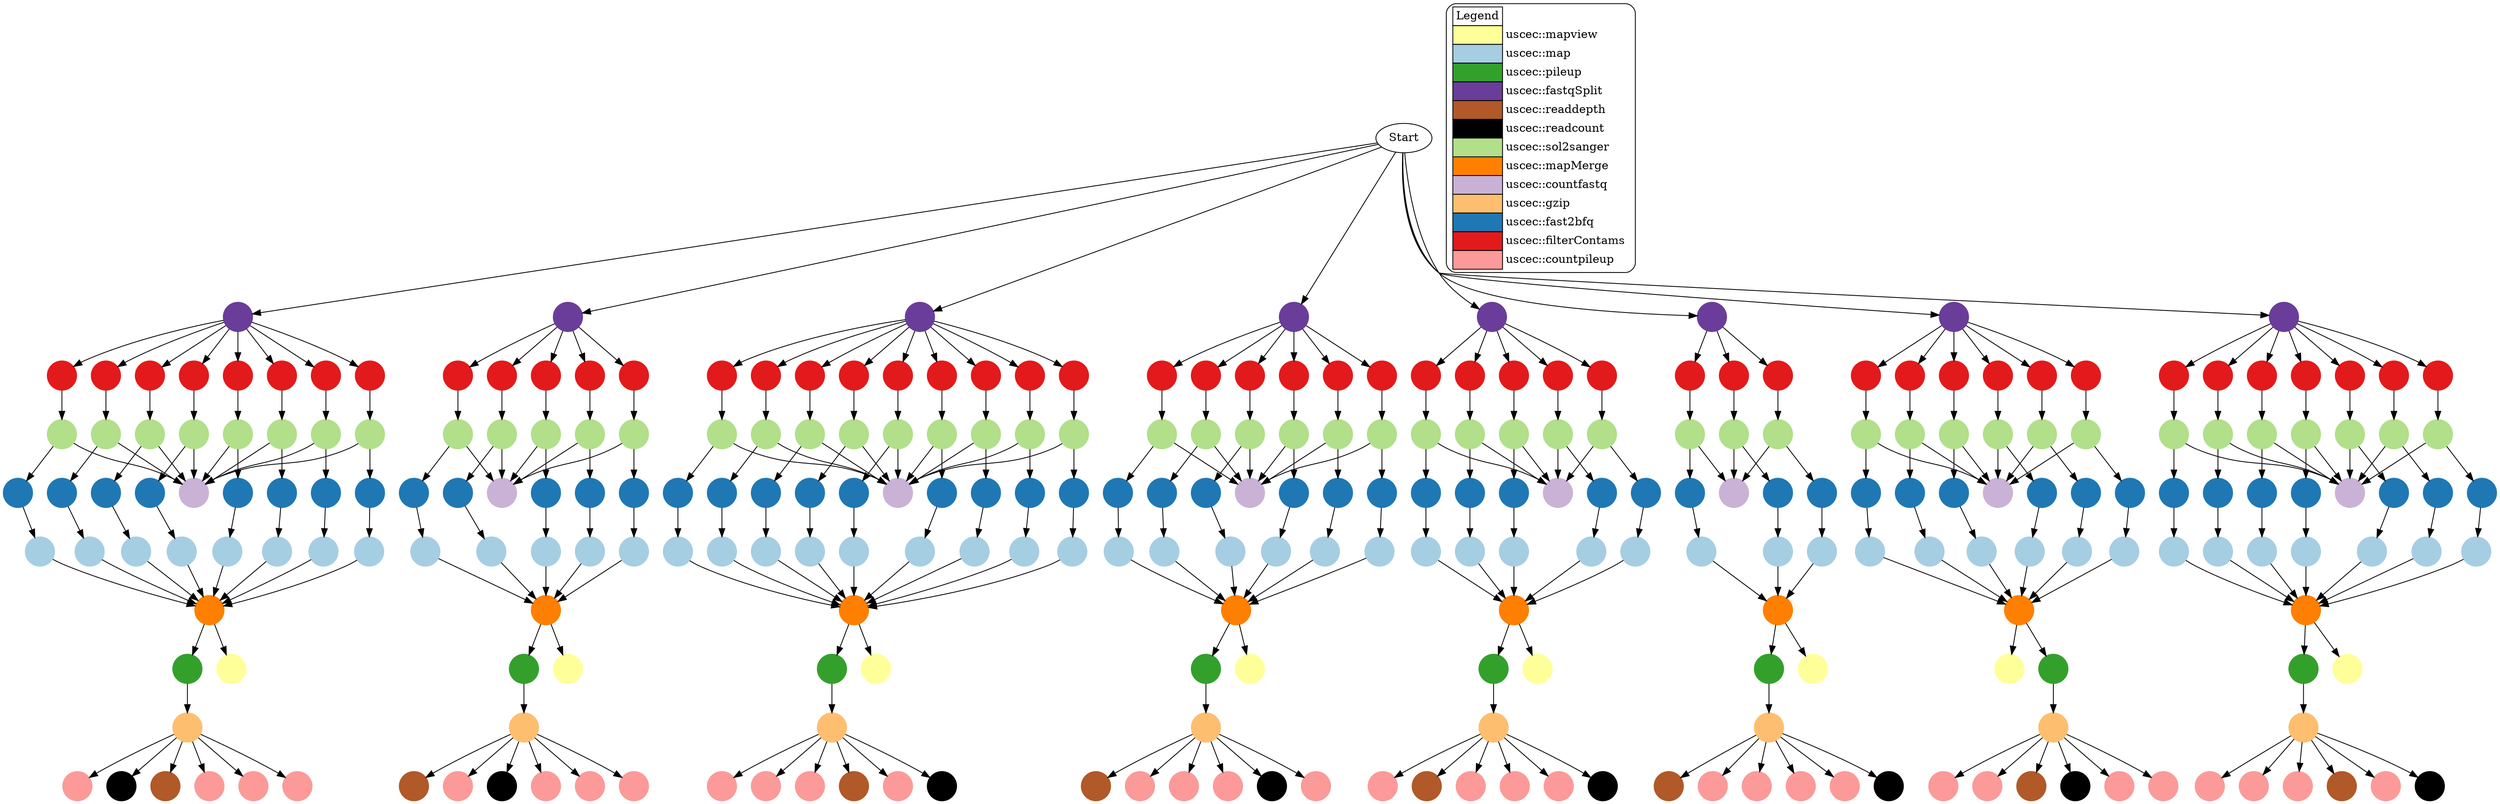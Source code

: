 digraph g {
"map_s_2_sequence.2.nocontam.bfq" [shape = "circle" style="filled" colorscheme="paired12" color=1 label = ""];
"fast2bfq_s_8_sequence.1.nocontam.fastq" [shape = "circle" style="filled" colorscheme="paired12" color=2 label = ""];
"sol2sanger_s_5_sequence.4.nocontam.txt" [shape = "circle" style="filled" colorscheme="paired12" color=3 label = ""];
"pileup_ResultCount_300ABCAAXX_s_5.map" [shape = "circle" style="filled" colorscheme="paired12" color=4 label = ""];
"countpileup_ResultCount_300ABCAAXX_s_2.pileup.gz-chonly" [shape = "circle" style="filled" colorscheme="paired12" color=5 label = ""];
"filterContams_s_6_sequence.5.txt" [shape = "circle" style="filled" colorscheme="paired12" color=6 label = ""];
"pileup_ResultCount_300ABCAAXX_s_8.map" [shape = "circle" style="filled" colorscheme="paired12" color=4 label = ""];
"fast2bfq_s_4_sequence.9.nocontam.fastq" [shape = "circle" style="filled" colorscheme="paired12" color=2 label = ""];
"gzip_ResultCount_300ABCAAXX_s_5.pileup" [shape = "circle" style="filled" colorscheme="paired12" color=7 label = ""];
"map_s_5_sequence.7.nocontam.bfq" [shape = "circle" style="filled" colorscheme="paired12" color=1 label = ""];
"sol2sanger_s_8_sequence.1.nocontam.txt" [shape = "circle" style="filled" colorscheme="paired12" color=3 label = ""];
"mapMerge_300ABCAAXX5" [shape = "circle" style="filled" colorscheme="paired12" color=8 label = ""];
"sol2sanger_s_4_sequence.6.nocontam.txt" [shape = "circle" style="filled" colorscheme="paired12" color=3 label = ""];
"countfastq_300ABCAAXX8" [shape = "circle" style="filled" colorscheme="paired12" color=9 label = ""];
"map_s_8_sequence.5.nocontam.bfq" [shape = "circle" style="filled" colorscheme="paired12" color=1 label = ""];
"filterContams_s_2_sequence.1.txt" [shape = "circle" style="filled" colorscheme="paired12" color=6 label = ""];
"map_s_4_sequence.1.nocontam.bfq" [shape = "circle" style="filled" colorscheme="paired12" color=1 label = ""];
"filterContams_s_5_sequence.7.txt" [shape = "circle" style="filled" colorscheme="paired12" color=6 label = ""];
"fast2bfq_s_7_sequence.1.nocontam.fastq" [shape = "circle" style="filled" colorscheme="paired12" color=2 label = ""];
"countfastq_300ABCAAXX5" [shape = "circle" style="filled" colorscheme="paired12" color=9 label = ""];
"gzip_ResultCount_300ABCAAXX_s_6.pileup" [shape = "circle" style="filled" colorscheme="paired12" color=7 label = ""];
"filterContams_s_6_sequence.1.txt" [shape = "circle" style="filled" colorscheme="paired12" color=6 label = ""];
"countfastq_300ABCAAXX6" [shape = "circle" style="filled" colorscheme="paired12" color=9 label = ""];
"map_s_6_sequence.2.nocontam.bfq" [shape = "circle" style="filled" colorscheme="paired12" color=1 label = ""];
"fast2bfq_s_6_sequence.4.nocontam.fastq" [shape = "circle" style="filled" colorscheme="paired12" color=2 label = ""];
"countpileup_ResultCount_300ABCAAXX_s_6.pileup.gz-cgonly" [shape = "circle" style="filled" colorscheme="paired12" color=5 label = ""];
"sol2sanger_s_4_sequence.7.nocontam.txt" [shape = "circle" style="filled" colorscheme="paired12" color=3 label = ""];
"fastqSpit_/Users/zack/devel/WorkflowDAX/s_7_sequence.txt" [shape = "circle" style="filled" colorscheme="paired12" color=10 label = ""];
"fastqSpit_/Users/zack/devel/WorkflowDAX/s_4_sequence.txt" [shape = "circle" style="filled" colorscheme="paired12" color=10 label = ""];
"countpileup_ResultCount_300ABCAAXX_s_5.pileup.gz-refComposition" [shape = "circle" style="filled" colorscheme="paired12" color=5 label = ""];
"countpileup_ResultCount_300ABCAAXX_s_8.pileup.gz-refComposition" [shape = "circle" style="filled" colorscheme="paired12" color=5 label = ""];
"map_s_8_sequence.1.nocontam.bfq" [shape = "circle" style="filled" colorscheme="paired12" color=1 label = ""];
"filterContams_s_5_sequence.2.txt" [shape = "circle" style="filled" colorscheme="paired12" color=6 label = ""];
"countpileup_ResultCount_300ABCAAXX_s_4.pileup.gz-refComposition" [shape = "circle" style="filled" colorscheme="paired12" color=5 label = ""];
"filterContams_s_3_sequence.3.txt" [shape = "circle" style="filled" colorscheme="paired12" color=6 label = ""];
"mapview_ResultCount_300ABCAAXX_s_8.map" [shape = "circle" style="filled" colorscheme="paired12" color=11 label = ""];
"map_s_4_sequence.6.nocontam.bfq" [shape = "circle" style="filled" colorscheme="paired12" color=1 label = ""];
"filterContams_s_1_sequence.3.txt" [shape = "circle" style="filled" colorscheme="paired12" color=6 label = ""];
"sol2sanger_s_1_sequence.3.nocontam.txt" [shape = "circle" style="filled" colorscheme="paired12" color=3 label = ""];
"countpileup_ResultCount_300ABCAAXX_s_6.pileup.gz-refComposition" [shape = "circle" style="filled" colorscheme="paired12" color=5 label = ""];
"sol2sanger_s_8_sequence.4.nocontam.txt" [shape = "circle" style="filled" colorscheme="paired12" color=3 label = ""];
"map_s_6_sequence.4.nocontam.bfq" [shape = "circle" style="filled" colorscheme="paired12" color=1 label = ""];
"filterContams_s_4_sequence.2.txt" [shape = "circle" style="filled" colorscheme="paired12" color=6 label = ""];
"map_s_4_sequence.7.nocontam.bfq" [shape = "circle" style="filled" colorscheme="paired12" color=1 label = ""];
"sol2sanger_s_2_sequence.6.nocontam.txt" [shape = "circle" style="filled" colorscheme="paired12" color=3 label = ""];
"fast2bfq_s_1_sequence.6.nocontam.fastq" [shape = "circle" style="filled" colorscheme="paired12" color=2 label = ""];
"filterContams_s_7_sequence.3.txt" [shape = "circle" style="filled" colorscheme="paired12" color=6 label = ""];
"map_s_3_sequence.1.nocontam.bfq" [shape = "circle" style="filled" colorscheme="paired12" color=1 label = ""];
"filterContams_s_5_sequence.1.txt" [shape = "circle" style="filled" colorscheme="paired12" color=6 label = ""];
"map_s_4_sequence.5.nocontam.bfq" [shape = "circle" style="filled" colorscheme="paired12" color=1 label = ""];
"map_s_5_sequence.4.nocontam.bfq" [shape = "circle" style="filled" colorscheme="paired12" color=1 label = ""];
"countfastq_300ABCAAXX2" [shape = "circle" style="filled" colorscheme="paired12" color=9 label = ""];
"sol2sanger_s_1_sequence.6.nocontam.txt" [shape = "circle" style="filled" colorscheme="paired12" color=3 label = ""];
"sol2sanger_s_1_sequence.2.nocontam.txt" [shape = "circle" style="filled" colorscheme="paired12" color=3 label = ""];
"fast2bfq_s_2_sequence.5.nocontam.fastq" [shape = "circle" style="filled" colorscheme="paired12" color=2 label = ""];
"fastqSpit_/Users/zack/devel/WorkflowDAX/s_2_sequence.txt" [shape = "circle" style="filled" colorscheme="paired12" color=10 label = ""];
"mapMerge_300ABCAAXX6" [shape = "circle" style="filled" colorscheme="paired12" color=8 label = ""];
"fast2bfq_s_1_sequence.3.nocontam.fastq" [shape = "circle" style="filled" colorscheme="paired12" color=2 label = ""];
"readdepth_300ABCAAXX1" [shape = "circle" style="filled" colorscheme="paired12" color=12 label = ""];
"pileup_ResultCount_300ABCAAXX_s_1.map" [shape = "circle" style="filled" colorscheme="paired12" color=4 label = ""];
"gzip_ResultCount_300ABCAAXX_s_1.pileup" [shape = "circle" style="filled" colorscheme="paired12" color=7 label = ""];
"countfastq_300ABCAAXX1" [shape = "circle" style="filled" colorscheme="paired12" color=9 label = ""];
"filterContams_s_4_sequence.3.txt" [shape = "circle" style="filled" colorscheme="paired12" color=6 label = ""];
"map_s_5_sequence.2.nocontam.bfq" [shape = "circle" style="filled" colorscheme="paired12" color=1 label = ""];
"filterContams_s_4_sequence.5.txt" [shape = "circle" style="filled" colorscheme="paired12" color=6 label = ""];
"filterContams_s_2_sequence.4.txt" [shape = "circle" style="filled" colorscheme="paired12" color=6 label = ""];
"map_s_7_sequence.1.nocontam.bfq" [shape = "circle" style="filled" colorscheme="paired12" color=1 label = ""];
"filterContams_s_2_sequence.2.txt" [shape = "circle" style="filled" colorscheme="paired12" color=6 label = ""];
"filterContams_s_4_sequence.8.txt" [shape = "circle" style="filled" colorscheme="paired12" color=6 label = ""];
"countpileup_ResultCount_300ABCAAXX_s_4.pileup.gz-chonly" [shape = "circle" style="filled" colorscheme="paired12" color=5 label = ""];
"sol2sanger_s_2_sequence.8.nocontam.txt" [shape = "circle" style="filled" colorscheme="paired12" color=3 label = ""];
"countfastq_300ABCAAXX3" [shape = "circle" style="filled" colorscheme="paired12" color=9 label = ""];
"mapview_ResultCount_300ABCAAXX_s_5.map" [shape = "circle" style="filled" colorscheme="paired12" color=11 label = ""];
"map_s_4_sequence.3.nocontam.bfq" [shape = "circle" style="filled" colorscheme="paired12" color=1 label = ""];
"fast2bfq_s_6_sequence.5.nocontam.fastq" [shape = "circle" style="filled" colorscheme="paired12" color=2 label = ""];
"countfastq_300ABCAAXX4" [shape = "circle" style="filled" colorscheme="paired12" color=9 label = ""];
"sol2sanger_s_4_sequence.5.nocontam.txt" [shape = "circle" style="filled" colorscheme="paired12" color=3 label = ""];
"pileup_ResultCount_300ABCAAXX_s_7.map" [shape = "circle" style="filled" colorscheme="paired12" color=4 label = ""];
"filterContams_s_5_sequence.6.txt" [shape = "circle" style="filled" colorscheme="paired12" color=6 label = ""];
"pileup_ResultCount_300ABCAAXX_s_2.map" [shape = "circle" style="filled" colorscheme="paired12" color=4 label = ""];
"filterContams_s_6_sequence.3.txt" [shape = "circle" style="filled" colorscheme="paired12" color=6 label = ""];
"fast2bfq_s_2_sequence.3.nocontam.fastq" [shape = "circle" style="filled" colorscheme="paired12" color=2 label = ""];
"fast2bfq_s_5_sequence.1.nocontam.fastq" [shape = "circle" style="filled" colorscheme="paired12" color=2 label = ""];
"sol2sanger_s_5_sequence.1.nocontam.txt" [shape = "circle" style="filled" colorscheme="paired12" color=3 label = ""];
"map_s_8_sequence.3.nocontam.bfq" [shape = "circle" style="filled" colorscheme="paired12" color=1 label = ""];
"fast2bfq_s_7_sequence.4.nocontam.fastq" [shape = "circle" style="filled" colorscheme="paired12" color=2 label = ""];
"sol2sanger_s_2_sequence.4.nocontam.txt" [shape = "circle" style="filled" colorscheme="paired12" color=3 label = ""];
"filterContams_s_4_sequence.4.txt" [shape = "circle" style="filled" colorscheme="paired12" color=6 label = ""];
"filterContams_s_8_sequence.2.txt" [shape = "circle" style="filled" colorscheme="paired12" color=6 label = ""];
"filterContams_s_1_sequence.6.txt" [shape = "circle" style="filled" colorscheme="paired12" color=6 label = ""];
"fast2bfq_s_5_sequence.5.nocontam.fastq" [shape = "circle" style="filled" colorscheme="paired12" color=2 label = ""];
"filterContams_s_8_sequence.3.txt" [shape = "circle" style="filled" colorscheme="paired12" color=6 label = ""];
"fast2bfq_s_4_sequence.2.nocontam.fastq" [shape = "circle" style="filled" colorscheme="paired12" color=2 label = ""];
"filterContams_s_1_sequence.5.txt" [shape = "circle" style="filled" colorscheme="paired12" color=6 label = ""];
"readdepth_300ABCAAXX6" [shape = "circle" style="filled" colorscheme="paired12" color=12 label = ""];
"fast2bfq_s_6_sequence.3.nocontam.fastq" [shape = "circle" style="filled" colorscheme="paired12" color=2 label = ""];
"sol2sanger_s_6_sequence.6.nocontam.txt" [shape = "circle" style="filled" colorscheme="paired12" color=3 label = ""];
"sol2sanger_s_7_sequence.4.nocontam.txt" [shape = "circle" style="filled" colorscheme="paired12" color=3 label = ""];
"sol2sanger_s_2_sequence.5.nocontam.txt" [shape = "circle" style="filled" colorscheme="paired12" color=3 label = ""];
"countpileup_ResultCount_300ABCAAXX_s_5.pileup.gz" [shape = "circle" style="filled" colorscheme="paired12" color=5 label = ""];
"filterContams_s_4_sequence.7.txt" [shape = "circle" style="filled" colorscheme="paired12" color=6 label = ""];
"sol2sanger_s_2_sequence.7.nocontam.txt" [shape = "circle" style="filled" colorscheme="paired12" color=3 label = ""];
"countpileup_ResultCount_300ABCAAXX_s_5.pileup.gz-cgonly" [shape = "circle" style="filled" colorscheme="paired12" color=5 label = ""];
"countpileup_ResultCount_300ABCAAXX_s_1.pileup.gz-refComposition" [shape = "circle" style="filled" colorscheme="paired12" color=5 label = ""];
"sol2sanger_s_3_sequence.2.nocontam.txt" [shape = "circle" style="filled" colorscheme="paired12" color=3 label = ""];
"countpileup_ResultCount_300ABCAAXX_s_4.pileup.gz" [shape = "circle" style="filled" colorscheme="paired12" color=5 label = ""];
"map_s_6_sequence.6.nocontam.bfq" [shape = "circle" style="filled" colorscheme="paired12" color=1 label = ""];
"mapMerge_300ABCAAXX1" [shape = "circle" style="filled" colorscheme="paired12" color=8 label = ""];
"readdepth_300ABCAAXX4" [shape = "circle" style="filled" colorscheme="paired12" color=12 label = ""];
"gzip_ResultCount_300ABCAAXX_s_8.pileup" [shape = "circle" style="filled" colorscheme="paired12" color=7 label = ""];
"map_s_7_sequence.2.nocontam.bfq" [shape = "circle" style="filled" colorscheme="paired12" color=1 label = ""];
"filterContams_s_4_sequence.1.txt" [shape = "circle" style="filled" colorscheme="paired12" color=6 label = ""];
"pileup_ResultCount_300ABCAAXX_s_3.map" [shape = "circle" style="filled" colorscheme="paired12" color=4 label = ""];
"countfastq_300ABCAAXX7" [shape = "circle" style="filled" colorscheme="paired12" color=9 label = ""];
"fastqSpit_/Users/zack/devel/WorkflowDAX/s_1_sequence.txt" [shape = "circle" style="filled" colorscheme="paired12" color=10 label = ""];
"map_s_1_sequence.2.nocontam.bfq" [shape = "circle" style="filled" colorscheme="paired12" color=1 label = ""];
"map_s_2_sequence.8.nocontam.bfq" [shape = "circle" style="filled" colorscheme="paired12" color=1 label = ""];
"filterContams_s_8_sequence.1.txt" [shape = "circle" style="filled" colorscheme="paired12" color=6 label = ""];
"fast2bfq_s_3_sequence.2.nocontam.fastq" [shape = "circle" style="filled" colorscheme="paired12" color=2 label = ""];
"fast2bfq_s_1_sequence.1.nocontam.fastq" [shape = "circle" style="filled" colorscheme="paired12" color=2 label = ""];
"filterContams_s_5_sequence.4.txt" [shape = "circle" style="filled" colorscheme="paired12" color=6 label = ""];
"readdepth_300ABCAAXX3" [shape = "circle" style="filled" colorscheme="paired12" color=12 label = ""];
"mapMerge_300ABCAAXX2" [shape = "circle" style="filled" colorscheme="paired12" color=8 label = ""];
"map_s_1_sequence.1.nocontam.bfq" [shape = "circle" style="filled" colorscheme="paired12" color=1 label = ""];
"sol2sanger_s_4_sequence.9.nocontam.txt" [shape = "circle" style="filled" colorscheme="paired12" color=3 label = ""];
"gzip_ResultCount_300ABCAAXX_s_2.pileup" [shape = "circle" style="filled" colorscheme="paired12" color=7 label = ""];
"readdepth_300ABCAAXX8" [shape = "circle" style="filled" colorscheme="paired12" color=12 label = ""];
"map_s_3_sequence.2.nocontam.bfq" [shape = "circle" style="filled" colorscheme="paired12" color=1 label = ""];
"fastqSpit_/Users/zack/devel/WorkflowDAX/s_8_sequence.txt" [shape = "circle" style="filled" colorscheme="paired12" color=10 label = ""];
"map_s_7_sequence.4.nocontam.bfq" [shape = "circle" style="filled" colorscheme="paired12" color=1 label = ""];
"sol2sanger_s_4_sequence.8.nocontam.txt" [shape = "circle" style="filled" colorscheme="paired12" color=3 label = ""];
"sol2sanger_s_8_sequence.3.nocontam.txt" [shape = "circle" style="filled" colorscheme="paired12" color=3 label = ""];
"countpileup_ResultCount_300ABCAAXX_s_8.pileup.gz-cgonly" [shape = "circle" style="filled" colorscheme="paired12" color=5 label = ""];
"gzip_ResultCount_300ABCAAXX_s_7.pileup" [shape = "circle" style="filled" colorscheme="paired12" color=7 label = ""];
"fast2bfq_s_2_sequence.2.nocontam.fastq" [shape = "circle" style="filled" colorscheme="paired12" color=2 label = ""];
"gzip_ResultCount_300ABCAAXX_s_3.pileup" [shape = "circle" style="filled" colorscheme="paired12" color=7 label = ""];
"fast2bfq_s_1_sequence.5.nocontam.fastq" [shape = "circle" style="filled" colorscheme="paired12" color=2 label = ""];
"readdepth_300ABCAAXX7" [shape = "circle" style="filled" colorscheme="paired12" color=12 label = ""];
"filterContams_s_2_sequence.6.txt" [shape = "circle" style="filled" colorscheme="paired12" color=6 label = ""];
"map_s_4_sequence.8.nocontam.bfq" [shape = "circle" style="filled" colorscheme="paired12" color=1 label = ""];
"fast2bfq_s_2_sequence.8.nocontam.fastq" [shape = "circle" style="filled" colorscheme="paired12" color=2 label = ""];
"fast2bfq_s_1_sequence.4.nocontam.fastq" [shape = "circle" style="filled" colorscheme="paired12" color=2 label = ""];
"mapview_ResultCount_300ABCAAXX_s_6.map" [shape = "circle" style="filled" colorscheme="paired12" color=11 label = ""];
"fast2bfq_s_4_sequence.1.nocontam.fastq" [shape = "circle" style="filled" colorscheme="paired12" color=2 label = ""];
"sol2sanger_s_6_sequence.5.nocontam.txt" [shape = "circle" style="filled" colorscheme="paired12" color=3 label = ""];
"fast2bfq_s_4_sequence.4.nocontam.fastq" [shape = "circle" style="filled" colorscheme="paired12" color=2 label = ""];
"filterContams_s_1_sequence.4.txt" [shape = "circle" style="filled" colorscheme="paired12" color=6 label = ""];
"map_s_3_sequence.3.nocontam.bfq" [shape = "circle" style="filled" colorscheme="paired12" color=1 label = ""];
"sol2sanger_s_8_sequence.2.nocontam.txt" [shape = "circle" style="filled" colorscheme="paired12" color=3 label = ""];
"countpileup_ResultCount_300ABCAAXX_s_1.pileup.gz-cgonly" [shape = "circle" style="filled" colorscheme="paired12" color=5 label = ""];
"countpileup_ResultCount_300ABCAAXX_s_1.pileup.gz-chonly" [shape = "circle" style="filled" colorscheme="paired12" color=5 label = ""];
"countpileup_ResultCount_300ABCAAXX_s_3.pileup.gz-refComposition" [shape = "circle" style="filled" colorscheme="paired12" color=5 label = ""];
"readcount_300ABCAAXX2" [shape = "circle" style="filled" colorscheme="paired12" color=13 label = ""];
"readcount_300ABCAAXX1" [shape = "circle" style="filled" colorscheme="paired12" color=13 label = ""];
"sol2sanger_s_6_sequence.3.nocontam.txt" [shape = "circle" style="filled" colorscheme="paired12" color=3 label = ""];
"filterContams_s_5_sequence.5.txt" [shape = "circle" style="filled" colorscheme="paired12" color=6 label = ""];
"sol2sanger_s_5_sequence.7.nocontam.txt" [shape = "circle" style="filled" colorscheme="paired12" color=3 label = ""];
"countpileup_ResultCount_300ABCAAXX_s_4.pileup.gz-cgonly" [shape = "circle" style="filled" colorscheme="paired12" color=5 label = ""];
"mapMerge_300ABCAAXX3" [shape = "circle" style="filled" colorscheme="paired12" color=8 label = ""];
"fast2bfq_s_8_sequence.3.nocontam.fastq" [shape = "circle" style="filled" colorscheme="paired12" color=2 label = ""];
"fast2bfq_s_7_sequence.3.nocontam.fastq" [shape = "circle" style="filled" colorscheme="paired12" color=2 label = ""];
"fast2bfq_s_7_sequence.2.nocontam.fastq" [shape = "circle" style="filled" colorscheme="paired12" color=2 label = ""];
"fastqSpit_/Users/zack/devel/WorkflowDAX/s_3_sequence.txt" [shape = "circle" style="filled" colorscheme="paired12" color=10 label = ""];
"readdepth_300ABCAAXX2" [shape = "circle" style="filled" colorscheme="paired12" color=12 label = ""];
"fast2bfq_s_6_sequence.1.nocontam.fastq" [shape = "circle" style="filled" colorscheme="paired12" color=2 label = ""];
"readdepth_300ABCAAXX5" [shape = "circle" style="filled" colorscheme="paired12" color=12 label = ""];
"filterContams_s_6_sequence.2.txt" [shape = "circle" style="filled" colorscheme="paired12" color=6 label = ""];
"fast2bfq_s_8_sequence.4.nocontam.fastq" [shape = "circle" style="filled" colorscheme="paired12" color=2 label = ""];
"pileup_ResultCount_300ABCAAXX_s_4.map" [shape = "circle" style="filled" colorscheme="paired12" color=4 label = ""];
"fast2bfq_s_8_sequence.5.nocontam.fastq" [shape = "circle" style="filled" colorscheme="paired12" color=2 label = ""];
"countpileup_ResultCount_300ABCAAXX_s_7.pileup.gz" [shape = "circle" style="filled" colorscheme="paired12" color=5 label = ""];
"filterContams_s_2_sequence.5.txt" [shape = "circle" style="filled" colorscheme="paired12" color=6 label = ""];
"sol2sanger_s_6_sequence.2.nocontam.txt" [shape = "circle" style="filled" colorscheme="paired12" color=3 label = ""];
"map_s_2_sequence.6.nocontam.bfq" [shape = "circle" style="filled" colorscheme="paired12" color=1 label = ""];
"pileup_ResultCount_300ABCAAXX_s_6.map" [shape = "circle" style="filled" colorscheme="paired12" color=4 label = ""];
"filterContams_s_4_sequence.9.txt" [shape = "circle" style="filled" colorscheme="paired12" color=6 label = ""];
"countpileup_ResultCount_300ABCAAXX_s_3.pileup.gz" [shape = "circle" style="filled" colorscheme="paired12" color=5 label = ""];
"gzip_ResultCount_300ABCAAXX_s_4.pileup" [shape = "circle" style="filled" colorscheme="paired12" color=7 label = ""];
"fast2bfq_s_4_sequence.3.nocontam.fastq" [shape = "circle" style="filled" colorscheme="paired12" color=2 label = ""];
"map_s_1_sequence.3.nocontam.bfq" [shape = "circle" style="filled" colorscheme="paired12" color=1 label = ""];
"fast2bfq_s_6_sequence.6.nocontam.fastq" [shape = "circle" style="filled" colorscheme="paired12" color=2 label = ""];
"filterContams_s_2_sequence.3.txt" [shape = "circle" style="filled" colorscheme="paired12" color=6 label = ""];
"filterContams_s_2_sequence.7.txt" [shape = "circle" style="filled" colorscheme="paired12" color=6 label = ""];
"countpileup_ResultCount_300ABCAAXX_s_1.pileup.gz" [shape = "circle" style="filled" colorscheme="paired12" color=5 label = ""];
"sol2sanger_s_1_sequence.5.nocontam.txt" [shape = "circle" style="filled" colorscheme="paired12" color=3 label = ""];
"map_s_5_sequence.1.nocontam.bfq" [shape = "circle" style="filled" colorscheme="paired12" color=1 label = ""];
"sol2sanger_s_4_sequence.2.nocontam.txt" [shape = "circle" style="filled" colorscheme="paired12" color=3 label = ""];
"sol2sanger_s_2_sequence.3.nocontam.txt" [shape = "circle" style="filled" colorscheme="paired12" color=3 label = ""];
"map_s_6_sequence.3.nocontam.bfq" [shape = "circle" style="filled" colorscheme="paired12" color=1 label = ""];
"sol2sanger_s_7_sequence.1.nocontam.txt" [shape = "circle" style="filled" colorscheme="paired12" color=3 label = ""];
"filterContams_s_7_sequence.4.txt" [shape = "circle" style="filled" colorscheme="paired12" color=6 label = ""];
"countpileup_ResultCount_300ABCAAXX_s_8.pileup.gz" [shape = "circle" style="filled" colorscheme="paired12" color=5 label = ""];
"map_s_1_sequence.4.nocontam.bfq" [shape = "circle" style="filled" colorscheme="paired12" color=1 label = ""];
"countpileup_ResultCount_300ABCAAXX_s_2.pileup.gz" [shape = "circle" style="filled" colorscheme="paired12" color=5 label = ""];
"readcount_300ABCAAXX7" [shape = "circle" style="filled" colorscheme="paired12" color=13 label = ""];
"map_s_7_sequence.3.nocontam.bfq" [shape = "circle" style="filled" colorscheme="paired12" color=1 label = ""];
"countpileup_ResultCount_300ABCAAXX_s_7.pileup.gz-refComposition" [shape = "circle" style="filled" colorscheme="paired12" color=5 label = ""];
"mapview_ResultCount_300ABCAAXX_s_1.map" [shape = "circle" style="filled" colorscheme="paired12" color=11 label = ""];
"sol2sanger_s_3_sequence.3.nocontam.txt" [shape = "circle" style="filled" colorscheme="paired12" color=3 label = ""];
"mapview_ResultCount_300ABCAAXX_s_2.map" [shape = "circle" style="filled" colorscheme="paired12" color=11 label = ""];
"sol2sanger_s_1_sequence.1.nocontam.txt" [shape = "circle" style="filled" colorscheme="paired12" color=3 label = ""];
"sol2sanger_s_4_sequence.4.nocontam.txt" [shape = "circle" style="filled" colorscheme="paired12" color=3 label = ""];
"countpileup_ResultCount_300ABCAAXX_s_8.pileup.gz-chonly" [shape = "circle" style="filled" colorscheme="paired12" color=5 label = ""];
"map_s_5_sequence.6.nocontam.bfq" [shape = "circle" style="filled" colorscheme="paired12" color=1 label = ""];
"mapMerge_300ABCAAXX4" [shape = "circle" style="filled" colorscheme="paired12" color=8 label = ""];
"fast2bfq_s_6_sequence.2.nocontam.fastq" [shape = "circle" style="filled" colorscheme="paired12" color=2 label = ""];
"map_s_2_sequence.5.nocontam.bfq" [shape = "circle" style="filled" colorscheme="paired12" color=1 label = ""];
"map_s_4_sequence.4.nocontam.bfq" [shape = "circle" style="filled" colorscheme="paired12" color=1 label = ""];
"map_s_5_sequence.5.nocontam.bfq" [shape = "circle" style="filled" colorscheme="paired12" color=1 label = ""];
"sol2sanger_s_5_sequence.2.nocontam.txt" [shape = "circle" style="filled" colorscheme="paired12" color=3 label = ""];
"readcount_300ABCAAXX6" [shape = "circle" style="filled" colorscheme="paired12" color=13 label = ""];
"filterContams_s_3_sequence.1.txt" [shape = "circle" style="filled" colorscheme="paired12" color=6 label = ""];
"mapview_ResultCount_300ABCAAXX_s_4.map" [shape = "circle" style="filled" colorscheme="paired12" color=11 label = ""];
"map_s_6_sequence.1.nocontam.bfq" [shape = "circle" style="filled" colorscheme="paired12" color=1 label = ""];
"filterContams_s_7_sequence.5.txt" [shape = "circle" style="filled" colorscheme="paired12" color=6 label = ""];
"sol2sanger_s_5_sequence.6.nocontam.txt" [shape = "circle" style="filled" colorscheme="paired12" color=3 label = ""];
"filterContams_s_5_sequence.3.txt" [shape = "circle" style="filled" colorscheme="paired12" color=6 label = ""];
"filterContams_s_6_sequence.6.txt" [shape = "circle" style="filled" colorscheme="paired12" color=6 label = ""];
"map_s_2_sequence.1.nocontam.bfq" [shape = "circle" style="filled" colorscheme="paired12" color=1 label = ""];
"readcount_300ABCAAXX8" [shape = "circle" style="filled" colorscheme="paired12" color=13 label = ""];
"fast2bfq_s_3_sequence.3.nocontam.fastq" [shape = "circle" style="filled" colorscheme="paired12" color=2 label = ""];
"sol2sanger_s_8_sequence.5.nocontam.txt" [shape = "circle" style="filled" colorscheme="paired12" color=3 label = ""];
"map_s_1_sequence.6.nocontam.bfq" [shape = "circle" style="filled" colorscheme="paired12" color=1 label = ""];
"fast2bfq_s_4_sequence.6.nocontam.fastq" [shape = "circle" style="filled" colorscheme="paired12" color=2 label = ""];
"fast2bfq_s_7_sequence.5.nocontam.fastq" [shape = "circle" style="filled" colorscheme="paired12" color=2 label = ""];
"fast2bfq_s_5_sequence.4.nocontam.fastq" [shape = "circle" style="filled" colorscheme="paired12" color=2 label = ""];
"sol2sanger_s_7_sequence.3.nocontam.txt" [shape = "circle" style="filled" colorscheme="paired12" color=3 label = ""];
"countpileup_ResultCount_300ABCAAXX_s_2.pileup.gz-refComposition" [shape = "circle" style="filled" colorscheme="paired12" color=5 label = ""];
"fast2bfq_s_5_sequence.7.nocontam.fastq" [shape = "circle" style="filled" colorscheme="paired12" color=2 label = ""];
"map_s_5_sequence.3.nocontam.bfq" [shape = "circle" style="filled" colorscheme="paired12" color=1 label = ""];
"countpileup_ResultCount_300ABCAAXX_s_2.pileup.gz-cgonly" [shape = "circle" style="filled" colorscheme="paired12" color=5 label = ""];
"sol2sanger_s_6_sequence.1.nocontam.txt" [shape = "circle" style="filled" colorscheme="paired12" color=3 label = ""];
"fast2bfq_s_2_sequence.7.nocontam.fastq" [shape = "circle" style="filled" colorscheme="paired12" color=2 label = ""];
"countpileup_ResultCount_300ABCAAXX_s_6.pileup.gz-chonly" [shape = "circle" style="filled" colorscheme="paired12" color=5 label = ""];
"mapMerge_300ABCAAXX7" [shape = "circle" style="filled" colorscheme="paired12" color=8 label = ""];
"sol2sanger_s_7_sequence.2.nocontam.txt" [shape = "circle" style="filled" colorscheme="paired12" color=3 label = ""];
"fast2bfq_s_2_sequence.1.nocontam.fastq" [shape = "circle" style="filled" colorscheme="paired12" color=2 label = ""];
"filterContams_s_1_sequence.2.txt" [shape = "circle" style="filled" colorscheme="paired12" color=6 label = ""];
"fast2bfq_s_1_sequence.2.nocontam.fastq" [shape = "circle" style="filled" colorscheme="paired12" color=2 label = ""];
"fast2bfq_s_5_sequence.3.nocontam.fastq" [shape = "circle" style="filled" colorscheme="paired12" color=2 label = ""];
"mapMerge_300ABCAAXX8" [shape = "circle" style="filled" colorscheme="paired12" color=8 label = ""];
"map_s_2_sequence.4.nocontam.bfq" [shape = "circle" style="filled" colorscheme="paired12" color=1 label = ""];
"fast2bfq_s_5_sequence.6.nocontam.fastq" [shape = "circle" style="filled" colorscheme="paired12" color=2 label = ""];
"fast2bfq_s_3_sequence.1.nocontam.fastq" [shape = "circle" style="filled" colorscheme="paired12" color=2 label = ""];
"fast2bfq_s_2_sequence.6.nocontam.fastq" [shape = "circle" style="filled" colorscheme="paired12" color=2 label = ""];
"fastqSpit_/Users/zack/devel/WorkflowDAX/s_6_sequence.txt" [shape = "circle" style="filled" colorscheme="paired12" color=10 label = ""];
"countpileup_ResultCount_300ABCAAXX_s_3.pileup.gz-cgonly" [shape = "circle" style="filled" colorscheme="paired12" color=5 label = ""];
"countpileup_ResultCount_300ABCAAXX_s_5.pileup.gz-chonly" [shape = "circle" style="filled" colorscheme="paired12" color=5 label = ""];
"fast2bfq_s_4_sequence.5.nocontam.fastq" [shape = "circle" style="filled" colorscheme="paired12" color=2 label = ""];
"sol2sanger_s_4_sequence.1.nocontam.txt" [shape = "circle" style="filled" colorscheme="paired12" color=3 label = ""];
"readcount_300ABCAAXX5" [shape = "circle" style="filled" colorscheme="paired12" color=13 label = ""];
"fast2bfq_s_4_sequence.7.nocontam.fastq" [shape = "circle" style="filled" colorscheme="paired12" color=2 label = ""];
"map_s_8_sequence.2.nocontam.bfq" [shape = "circle" style="filled" colorscheme="paired12" color=1 label = ""];
"fast2bfq_s_4_sequence.8.nocontam.fastq" [shape = "circle" style="filled" colorscheme="paired12" color=2 label = ""];
"filterContams_s_7_sequence.1.txt" [shape = "circle" style="filled" colorscheme="paired12" color=6 label = ""];
"fast2bfq_s_8_sequence.2.nocontam.fastq" [shape = "circle" style="filled" colorscheme="paired12" color=2 label = ""];
"sol2sanger_s_7_sequence.5.nocontam.txt" [shape = "circle" style="filled" colorscheme="paired12" color=3 label = ""];
"mapview_ResultCount_300ABCAAXX_s_7.map" [shape = "circle" style="filled" colorscheme="paired12" color=11 label = ""];
"filterContams_s_7_sequence.2.txt" [shape = "circle" style="filled" colorscheme="paired12" color=6 label = ""];
"sol2sanger_s_2_sequence.2.nocontam.txt" [shape = "circle" style="filled" colorscheme="paired12" color=3 label = ""];
"countpileup_ResultCount_300ABCAAXX_s_6.pileup.gz" [shape = "circle" style="filled" colorscheme="paired12" color=5 label = ""];
"readcount_300ABCAAXX4" [shape = "circle" style="filled" colorscheme="paired12" color=13 label = ""];
"filterContams_s_6_sequence.4.txt" [shape = "circle" style="filled" colorscheme="paired12" color=6 label = ""];
"map_s_8_sequence.4.nocontam.bfq" [shape = "circle" style="filled" colorscheme="paired12" color=1 label = ""];
"sol2sanger_s_2_sequence.1.nocontam.txt" [shape = "circle" style="filled" colorscheme="paired12" color=3 label = ""];
"map_s_2_sequence.3.nocontam.bfq" [shape = "circle" style="filled" colorscheme="paired12" color=1 label = ""];
"map_s_4_sequence.2.nocontam.bfq" [shape = "circle" style="filled" colorscheme="paired12" color=1 label = ""];
"map_s_1_sequence.5.nocontam.bfq" [shape = "circle" style="filled" colorscheme="paired12" color=1 label = ""];
"sol2sanger_s_4_sequence.3.nocontam.txt" [shape = "circle" style="filled" colorscheme="paired12" color=3 label = ""];
"countpileup_ResultCount_300ABCAAXX_s_7.pileup.gz-cgonly" [shape = "circle" style="filled" colorscheme="paired12" color=5 label = ""];
"filterContams_s_1_sequence.1.txt" [shape = "circle" style="filled" colorscheme="paired12" color=6 label = ""];
"sol2sanger_s_1_sequence.4.nocontam.txt" [shape = "circle" style="filled" colorscheme="paired12" color=3 label = ""];
"fast2bfq_s_2_sequence.4.nocontam.fastq" [shape = "circle" style="filled" colorscheme="paired12" color=2 label = ""];
"filterContams_s_8_sequence.5.txt" [shape = "circle" style="filled" colorscheme="paired12" color=6 label = ""];
"filterContams_s_8_sequence.4.txt" [shape = "circle" style="filled" colorscheme="paired12" color=6 label = ""];
"fastqSpit_/Users/zack/devel/WorkflowDAX/s_5_sequence.txt" [shape = "circle" style="filled" colorscheme="paired12" color=10 label = ""];
"sol2sanger_s_5_sequence.3.nocontam.txt" [shape = "circle" style="filled" colorscheme="paired12" color=3 label = ""];
"filterContams_s_3_sequence.2.txt" [shape = "circle" style="filled" colorscheme="paired12" color=6 label = ""];
"map_s_2_sequence.7.nocontam.bfq" [shape = "circle" style="filled" colorscheme="paired12" color=1 label = ""];
"countpileup_ResultCount_300ABCAAXX_s_3.pileup.gz-chonly" [shape = "circle" style="filled" colorscheme="paired12" color=5 label = ""];
"countpileup_ResultCount_300ABCAAXX_s_7.pileup.gz-chonly" [shape = "circle" style="filled" colorscheme="paired12" color=5 label = ""];
"readcount_300ABCAAXX3" [shape = "circle" style="filled" colorscheme="paired12" color=13 label = ""];
"sol2sanger_s_3_sequence.1.nocontam.txt" [shape = "circle" style="filled" colorscheme="paired12" color=3 label = ""];
"mapview_ResultCount_300ABCAAXX_s_3.map" [shape = "circle" style="filled" colorscheme="paired12" color=11 label = ""];
"map_s_6_sequence.5.nocontam.bfq" [shape = "circle" style="filled" colorscheme="paired12" color=1 label = ""];
"fast2bfq_s_5_sequence.2.nocontam.fastq" [shape = "circle" style="filled" colorscheme="paired12" color=2 label = ""];
"filterContams_s_2_sequence.8.txt" [shape = "circle" style="filled" colorscheme="paired12" color=6 label = ""];
"filterContams_s_4_sequence.6.txt" [shape = "circle" style="filled" colorscheme="paired12" color=6 label = ""];
"map_s_7_sequence.5.nocontam.bfq" [shape = "circle" style="filled" colorscheme="paired12" color=1 label = ""];
"map_s_4_sequence.9.nocontam.bfq" [shape = "circle" style="filled" colorscheme="paired12" color=1 label = ""];
"sol2sanger_s_6_sequence.4.nocontam.txt" [shape = "circle" style="filled" colorscheme="paired12" color=3 label = ""];
"sol2sanger_s_5_sequence.5.nocontam.txt" [shape = "circle" style="filled" colorscheme="paired12" color=3 label = ""];
"Legend" [
shape = "Mrecord" colorscheme="paired12"label =<<table border="0" cellborder="0" cellspacing="0" cellpadding="4"><tr><td bgcolor="white"><font color="black">Legend</font></td></tr><tr><td align="left" bgcolor="11"></td><td align="left"><font  color="">uscec::mapview</font></td></tr><tr><td align="left" bgcolor="1"></td><td align="left"><font  color="">uscec::map</font></td></tr><tr><td align="left" bgcolor="4"></td><td align="left"><font  color="">uscec::pileup</font></td></tr><tr><td align="left" bgcolor="10"></td><td align="left"><font  color="">uscec::fastqSplit</font></td></tr><tr><td align="left" bgcolor="12"></td><td align="left"><font  color="">uscec::readdepth</font></td></tr><tr><td align="left" bgcolor="13"></td><td align="left"><font  color="">uscec::readcount</font></td></tr><tr><td align="left" bgcolor="3"></td><td align="left"><font  color="">uscec::sol2sanger</font></td></tr><tr><td align="left" bgcolor="8"></td><td align="left"><font  color="">uscec::mapMerge</font></td></tr><tr><td align="left" bgcolor="9"></td><td align="left"><font  color="">uscec::countfastq</font></td></tr><tr><td align="left" bgcolor="7"></td><td align="left"><font  color="">uscec::gzip</font></td></tr><tr><td align="left" bgcolor="2"></td><td align="left"><font  color="">uscec::fast2bfq</font></td></tr><tr><td align="left" bgcolor="6"></td><td align="left"><font  color="">uscec::filterContams</font></td></tr><tr><td align="left" bgcolor="5"></td><td align="left"><font  color="">uscec::countpileup</font></td></tr></table>> ];
"map_s_2_sequence.2.nocontam.bfq" -> "mapMerge_300ABCAAXX2"
"fast2bfq_s_8_sequence.1.nocontam.fastq" -> "map_s_8_sequence.1.nocontam.bfq"
"sol2sanger_s_5_sequence.4.nocontam.txt" -> "countfastq_300ABCAAXX5"
"sol2sanger_s_5_sequence.4.nocontam.txt" -> "fast2bfq_s_5_sequence.4.nocontam.fastq"
"pileup_ResultCount_300ABCAAXX_s_5.map" -> "gzip_ResultCount_300ABCAAXX_s_5.pileup"
"filterContams_s_6_sequence.5.txt" -> "sol2sanger_s_6_sequence.5.nocontam.txt"
"pileup_ResultCount_300ABCAAXX_s_8.map" -> "gzip_ResultCount_300ABCAAXX_s_8.pileup"
"fast2bfq_s_4_sequence.9.nocontam.fastq" -> "map_s_4_sequence.9.nocontam.bfq"
"gzip_ResultCount_300ABCAAXX_s_5.pileup" -> "countpileup_ResultCount_300ABCAAXX_s_5.pileup.gz"
"gzip_ResultCount_300ABCAAXX_s_5.pileup" -> "countpileup_ResultCount_300ABCAAXX_s_5.pileup.gz-cgonly"
"gzip_ResultCount_300ABCAAXX_s_5.pileup" -> "countpileup_ResultCount_300ABCAAXX_s_5.pileup.gz-chonly"
"gzip_ResultCount_300ABCAAXX_s_5.pileup" -> "countpileup_ResultCount_300ABCAAXX_s_5.pileup.gz-refComposition"
"gzip_ResultCount_300ABCAAXX_s_5.pileup" -> "readcount_300ABCAAXX5"
"gzip_ResultCount_300ABCAAXX_s_5.pileup" -> "readdepth_300ABCAAXX5"
"map_s_5_sequence.7.nocontam.bfq" -> "mapMerge_300ABCAAXX5"
"sol2sanger_s_8_sequence.1.nocontam.txt" -> "countfastq_300ABCAAXX8"
"sol2sanger_s_8_sequence.1.nocontam.txt" -> "fast2bfq_s_8_sequence.1.nocontam.fastq"
"mapMerge_300ABCAAXX5" -> "mapview_ResultCount_300ABCAAXX_s_5.map"
"mapMerge_300ABCAAXX5" -> "pileup_ResultCount_300ABCAAXX_s_5.map"
"sol2sanger_s_4_sequence.6.nocontam.txt" -> "countfastq_300ABCAAXX4"
"sol2sanger_s_4_sequence.6.nocontam.txt" -> "fast2bfq_s_4_sequence.6.nocontam.fastq"
"map_s_8_sequence.5.nocontam.bfq" -> "mapMerge_300ABCAAXX8"
"filterContams_s_2_sequence.1.txt" -> "sol2sanger_s_2_sequence.1.nocontam.txt"
"map_s_4_sequence.1.nocontam.bfq" -> "mapMerge_300ABCAAXX4"
"filterContams_s_5_sequence.7.txt" -> "sol2sanger_s_5_sequence.7.nocontam.txt"
"fast2bfq_s_7_sequence.1.nocontam.fastq" -> "map_s_7_sequence.1.nocontam.bfq"
"gzip_ResultCount_300ABCAAXX_s_6.pileup" -> "countpileup_ResultCount_300ABCAAXX_s_6.pileup.gz"
"gzip_ResultCount_300ABCAAXX_s_6.pileup" -> "countpileup_ResultCount_300ABCAAXX_s_6.pileup.gz-cgonly"
"gzip_ResultCount_300ABCAAXX_s_6.pileup" -> "countpileup_ResultCount_300ABCAAXX_s_6.pileup.gz-chonly"
"gzip_ResultCount_300ABCAAXX_s_6.pileup" -> "countpileup_ResultCount_300ABCAAXX_s_6.pileup.gz-refComposition"
"gzip_ResultCount_300ABCAAXX_s_6.pileup" -> "readcount_300ABCAAXX6"
"gzip_ResultCount_300ABCAAXX_s_6.pileup" -> "readdepth_300ABCAAXX6"
"filterContams_s_6_sequence.1.txt" -> "sol2sanger_s_6_sequence.1.nocontam.txt"
"map_s_6_sequence.2.nocontam.bfq" -> "mapMerge_300ABCAAXX6"
"fast2bfq_s_6_sequence.4.nocontam.fastq" -> "map_s_6_sequence.4.nocontam.bfq"
"sol2sanger_s_4_sequence.7.nocontam.txt" -> "countfastq_300ABCAAXX4"
"sol2sanger_s_4_sequence.7.nocontam.txt" -> "fast2bfq_s_4_sequence.7.nocontam.fastq"
"fastqSpit_/Users/zack/devel/WorkflowDAX/s_7_sequence.txt" -> "filterContams_s_7_sequence.1.txt"
"fastqSpit_/Users/zack/devel/WorkflowDAX/s_7_sequence.txt" -> "filterContams_s_7_sequence.2.txt"
"fastqSpit_/Users/zack/devel/WorkflowDAX/s_7_sequence.txt" -> "filterContams_s_7_sequence.3.txt"
"fastqSpit_/Users/zack/devel/WorkflowDAX/s_7_sequence.txt" -> "filterContams_s_7_sequence.4.txt"
"fastqSpit_/Users/zack/devel/WorkflowDAX/s_7_sequence.txt" -> "filterContams_s_7_sequence.5.txt"
"fastqSpit_/Users/zack/devel/WorkflowDAX/s_4_sequence.txt" -> "filterContams_s_4_sequence.1.txt"
"fastqSpit_/Users/zack/devel/WorkflowDAX/s_4_sequence.txt" -> "filterContams_s_4_sequence.2.txt"
"fastqSpit_/Users/zack/devel/WorkflowDAX/s_4_sequence.txt" -> "filterContams_s_4_sequence.3.txt"
"fastqSpit_/Users/zack/devel/WorkflowDAX/s_4_sequence.txt" -> "filterContams_s_4_sequence.4.txt"
"fastqSpit_/Users/zack/devel/WorkflowDAX/s_4_sequence.txt" -> "filterContams_s_4_sequence.5.txt"
"fastqSpit_/Users/zack/devel/WorkflowDAX/s_4_sequence.txt" -> "filterContams_s_4_sequence.6.txt"
"fastqSpit_/Users/zack/devel/WorkflowDAX/s_4_sequence.txt" -> "filterContams_s_4_sequence.7.txt"
"fastqSpit_/Users/zack/devel/WorkflowDAX/s_4_sequence.txt" -> "filterContams_s_4_sequence.8.txt"
"fastqSpit_/Users/zack/devel/WorkflowDAX/s_4_sequence.txt" -> "filterContams_s_4_sequence.9.txt"
"map_s_8_sequence.1.nocontam.bfq" -> "mapMerge_300ABCAAXX8"
"filterContams_s_5_sequence.2.txt" -> "sol2sanger_s_5_sequence.2.nocontam.txt"
"filterContams_s_3_sequence.3.txt" -> "sol2sanger_s_3_sequence.3.nocontam.txt"
"map_s_4_sequence.6.nocontam.bfq" -> "mapMerge_300ABCAAXX4"
"filterContams_s_1_sequence.3.txt" -> "sol2sanger_s_1_sequence.3.nocontam.txt"
"sol2sanger_s_1_sequence.3.nocontam.txt" -> "countfastq_300ABCAAXX1"
"sol2sanger_s_1_sequence.3.nocontam.txt" -> "fast2bfq_s_1_sequence.3.nocontam.fastq"
"sol2sanger_s_8_sequence.4.nocontam.txt" -> "countfastq_300ABCAAXX8"
"sol2sanger_s_8_sequence.4.nocontam.txt" -> "fast2bfq_s_8_sequence.4.nocontam.fastq"
"map_s_6_sequence.4.nocontam.bfq" -> "mapMerge_300ABCAAXX6"
"filterContams_s_4_sequence.2.txt" -> "sol2sanger_s_4_sequence.2.nocontam.txt"
"map_s_4_sequence.7.nocontam.bfq" -> "mapMerge_300ABCAAXX4"
"sol2sanger_s_2_sequence.6.nocontam.txt" -> "countfastq_300ABCAAXX2"
"sol2sanger_s_2_sequence.6.nocontam.txt" -> "fast2bfq_s_2_sequence.6.nocontam.fastq"
"fast2bfq_s_1_sequence.6.nocontam.fastq" -> "map_s_1_sequence.6.nocontam.bfq"
"filterContams_s_7_sequence.3.txt" -> "sol2sanger_s_7_sequence.3.nocontam.txt"
"map_s_3_sequence.1.nocontam.bfq" -> "mapMerge_300ABCAAXX3"
"filterContams_s_5_sequence.1.txt" -> "sol2sanger_s_5_sequence.1.nocontam.txt"
"map_s_4_sequence.5.nocontam.bfq" -> "mapMerge_300ABCAAXX4"
"map_s_5_sequence.4.nocontam.bfq" -> "mapMerge_300ABCAAXX5"
"sol2sanger_s_1_sequence.6.nocontam.txt" -> "countfastq_300ABCAAXX1"
"sol2sanger_s_1_sequence.6.nocontam.txt" -> "fast2bfq_s_1_sequence.6.nocontam.fastq"
"sol2sanger_s_1_sequence.2.nocontam.txt" -> "countfastq_300ABCAAXX1"
"sol2sanger_s_1_sequence.2.nocontam.txt" -> "fast2bfq_s_1_sequence.2.nocontam.fastq"
"fast2bfq_s_2_sequence.5.nocontam.fastq" -> "map_s_2_sequence.5.nocontam.bfq"
"fastqSpit_/Users/zack/devel/WorkflowDAX/s_2_sequence.txt" -> "filterContams_s_2_sequence.1.txt"
"fastqSpit_/Users/zack/devel/WorkflowDAX/s_2_sequence.txt" -> "filterContams_s_2_sequence.2.txt"
"fastqSpit_/Users/zack/devel/WorkflowDAX/s_2_sequence.txt" -> "filterContams_s_2_sequence.3.txt"
"fastqSpit_/Users/zack/devel/WorkflowDAX/s_2_sequence.txt" -> "filterContams_s_2_sequence.4.txt"
"fastqSpit_/Users/zack/devel/WorkflowDAX/s_2_sequence.txt" -> "filterContams_s_2_sequence.5.txt"
"fastqSpit_/Users/zack/devel/WorkflowDAX/s_2_sequence.txt" -> "filterContams_s_2_sequence.6.txt"
"fastqSpit_/Users/zack/devel/WorkflowDAX/s_2_sequence.txt" -> "filterContams_s_2_sequence.7.txt"
"fastqSpit_/Users/zack/devel/WorkflowDAX/s_2_sequence.txt" -> "filterContams_s_2_sequence.8.txt"
"mapMerge_300ABCAAXX6" -> "mapview_ResultCount_300ABCAAXX_s_6.map"
"mapMerge_300ABCAAXX6" -> "pileup_ResultCount_300ABCAAXX_s_6.map"
"fast2bfq_s_1_sequence.3.nocontam.fastq" -> "map_s_1_sequence.3.nocontam.bfq"
"pileup_ResultCount_300ABCAAXX_s_1.map" -> "gzip_ResultCount_300ABCAAXX_s_1.pileup"
"gzip_ResultCount_300ABCAAXX_s_1.pileup" -> "countpileup_ResultCount_300ABCAAXX_s_1.pileup.gz"
"gzip_ResultCount_300ABCAAXX_s_1.pileup" -> "countpileup_ResultCount_300ABCAAXX_s_1.pileup.gz-cgonly"
"gzip_ResultCount_300ABCAAXX_s_1.pileup" -> "countpileup_ResultCount_300ABCAAXX_s_1.pileup.gz-chonly"
"gzip_ResultCount_300ABCAAXX_s_1.pileup" -> "countpileup_ResultCount_300ABCAAXX_s_1.pileup.gz-refComposition"
"gzip_ResultCount_300ABCAAXX_s_1.pileup" -> "readcount_300ABCAAXX1"
"gzip_ResultCount_300ABCAAXX_s_1.pileup" -> "readdepth_300ABCAAXX1"
"filterContams_s_4_sequence.3.txt" -> "sol2sanger_s_4_sequence.3.nocontam.txt"
"map_s_5_sequence.2.nocontam.bfq" -> "mapMerge_300ABCAAXX5"
"filterContams_s_4_sequence.5.txt" -> "sol2sanger_s_4_sequence.5.nocontam.txt"
"filterContams_s_2_sequence.4.txt" -> "sol2sanger_s_2_sequence.4.nocontam.txt"
"map_s_7_sequence.1.nocontam.bfq" -> "mapMerge_300ABCAAXX7"
"filterContams_s_2_sequence.2.txt" -> "sol2sanger_s_2_sequence.2.nocontam.txt"
"filterContams_s_4_sequence.8.txt" -> "sol2sanger_s_4_sequence.8.nocontam.txt"
"sol2sanger_s_2_sequence.8.nocontam.txt" -> "countfastq_300ABCAAXX2"
"sol2sanger_s_2_sequence.8.nocontam.txt" -> "fast2bfq_s_2_sequence.8.nocontam.fastq"
"map_s_4_sequence.3.nocontam.bfq" -> "mapMerge_300ABCAAXX4"
"fast2bfq_s_6_sequence.5.nocontam.fastq" -> "map_s_6_sequence.5.nocontam.bfq"
"sol2sanger_s_4_sequence.5.nocontam.txt" -> "countfastq_300ABCAAXX4"
"sol2sanger_s_4_sequence.5.nocontam.txt" -> "fast2bfq_s_4_sequence.5.nocontam.fastq"
"pileup_ResultCount_300ABCAAXX_s_7.map" -> "gzip_ResultCount_300ABCAAXX_s_7.pileup"
"filterContams_s_5_sequence.6.txt" -> "sol2sanger_s_5_sequence.6.nocontam.txt"
"pileup_ResultCount_300ABCAAXX_s_2.map" -> "gzip_ResultCount_300ABCAAXX_s_2.pileup"
"filterContams_s_6_sequence.3.txt" -> "sol2sanger_s_6_sequence.3.nocontam.txt"
"fast2bfq_s_2_sequence.3.nocontam.fastq" -> "map_s_2_sequence.3.nocontam.bfq"
"fast2bfq_s_5_sequence.1.nocontam.fastq" -> "map_s_5_sequence.1.nocontam.bfq"
"sol2sanger_s_5_sequence.1.nocontam.txt" -> "countfastq_300ABCAAXX5"
"sol2sanger_s_5_sequence.1.nocontam.txt" -> "fast2bfq_s_5_sequence.1.nocontam.fastq"
"map_s_8_sequence.3.nocontam.bfq" -> "mapMerge_300ABCAAXX8"
"fast2bfq_s_7_sequence.4.nocontam.fastq" -> "map_s_7_sequence.4.nocontam.bfq"
"sol2sanger_s_2_sequence.4.nocontam.txt" -> "countfastq_300ABCAAXX2"
"sol2sanger_s_2_sequence.4.nocontam.txt" -> "fast2bfq_s_2_sequence.4.nocontam.fastq"
"filterContams_s_4_sequence.4.txt" -> "sol2sanger_s_4_sequence.4.nocontam.txt"
"filterContams_s_8_sequence.2.txt" -> "sol2sanger_s_8_sequence.2.nocontam.txt"
"filterContams_s_1_sequence.6.txt" -> "sol2sanger_s_1_sequence.6.nocontam.txt"
"fast2bfq_s_5_sequence.5.nocontam.fastq" -> "map_s_5_sequence.5.nocontam.bfq"
"filterContams_s_8_sequence.3.txt" -> "sol2sanger_s_8_sequence.3.nocontam.txt"
"fast2bfq_s_4_sequence.2.nocontam.fastq" -> "map_s_4_sequence.2.nocontam.bfq"
"filterContams_s_1_sequence.5.txt" -> "sol2sanger_s_1_sequence.5.nocontam.txt"
"fast2bfq_s_6_sequence.3.nocontam.fastq" -> "map_s_6_sequence.3.nocontam.bfq"
"sol2sanger_s_6_sequence.6.nocontam.txt" -> "countfastq_300ABCAAXX6"
"sol2sanger_s_6_sequence.6.nocontam.txt" -> "fast2bfq_s_6_sequence.6.nocontam.fastq"
"sol2sanger_s_7_sequence.4.nocontam.txt" -> "countfastq_300ABCAAXX7"
"sol2sanger_s_7_sequence.4.nocontam.txt" -> "fast2bfq_s_7_sequence.4.nocontam.fastq"
"sol2sanger_s_2_sequence.5.nocontam.txt" -> "countfastq_300ABCAAXX2"
"sol2sanger_s_2_sequence.5.nocontam.txt" -> "fast2bfq_s_2_sequence.5.nocontam.fastq"
"filterContams_s_4_sequence.7.txt" -> "sol2sanger_s_4_sequence.7.nocontam.txt"
"sol2sanger_s_2_sequence.7.nocontam.txt" -> "countfastq_300ABCAAXX2"
"sol2sanger_s_2_sequence.7.nocontam.txt" -> "fast2bfq_s_2_sequence.7.nocontam.fastq"
"sol2sanger_s_3_sequence.2.nocontam.txt" -> "countfastq_300ABCAAXX3"
"sol2sanger_s_3_sequence.2.nocontam.txt" -> "fast2bfq_s_3_sequence.2.nocontam.fastq"
"map_s_6_sequence.6.nocontam.bfq" -> "mapMerge_300ABCAAXX6"
"mapMerge_300ABCAAXX1" -> "mapview_ResultCount_300ABCAAXX_s_1.map"
"mapMerge_300ABCAAXX1" -> "pileup_ResultCount_300ABCAAXX_s_1.map"
"gzip_ResultCount_300ABCAAXX_s_8.pileup" -> "countpileup_ResultCount_300ABCAAXX_s_8.pileup.gz"
"gzip_ResultCount_300ABCAAXX_s_8.pileup" -> "countpileup_ResultCount_300ABCAAXX_s_8.pileup.gz-cgonly"
"gzip_ResultCount_300ABCAAXX_s_8.pileup" -> "countpileup_ResultCount_300ABCAAXX_s_8.pileup.gz-chonly"
"gzip_ResultCount_300ABCAAXX_s_8.pileup" -> "countpileup_ResultCount_300ABCAAXX_s_8.pileup.gz-refComposition"
"gzip_ResultCount_300ABCAAXX_s_8.pileup" -> "readcount_300ABCAAXX8"
"gzip_ResultCount_300ABCAAXX_s_8.pileup" -> "readdepth_300ABCAAXX8"
"map_s_7_sequence.2.nocontam.bfq" -> "mapMerge_300ABCAAXX7"
"filterContams_s_4_sequence.1.txt" -> "sol2sanger_s_4_sequence.1.nocontam.txt"
"pileup_ResultCount_300ABCAAXX_s_3.map" -> "gzip_ResultCount_300ABCAAXX_s_3.pileup"
"fastqSpit_/Users/zack/devel/WorkflowDAX/s_1_sequence.txt" -> "filterContams_s_1_sequence.1.txt"
"fastqSpit_/Users/zack/devel/WorkflowDAX/s_1_sequence.txt" -> "filterContams_s_1_sequence.2.txt"
"fastqSpit_/Users/zack/devel/WorkflowDAX/s_1_sequence.txt" -> "filterContams_s_1_sequence.3.txt"
"fastqSpit_/Users/zack/devel/WorkflowDAX/s_1_sequence.txt" -> "filterContams_s_1_sequence.4.txt"
"fastqSpit_/Users/zack/devel/WorkflowDAX/s_1_sequence.txt" -> "filterContams_s_1_sequence.5.txt"
"fastqSpit_/Users/zack/devel/WorkflowDAX/s_1_sequence.txt" -> "filterContams_s_1_sequence.6.txt"
"map_s_1_sequence.2.nocontam.bfq" -> "mapMerge_300ABCAAXX1"
"map_s_2_sequence.8.nocontam.bfq" -> "mapMerge_300ABCAAXX2"
"filterContams_s_8_sequence.1.txt" -> "sol2sanger_s_8_sequence.1.nocontam.txt"
"fast2bfq_s_3_sequence.2.nocontam.fastq" -> "map_s_3_sequence.2.nocontam.bfq"
"fast2bfq_s_1_sequence.1.nocontam.fastq" -> "map_s_1_sequence.1.nocontam.bfq"
"filterContams_s_5_sequence.4.txt" -> "sol2sanger_s_5_sequence.4.nocontam.txt"
"mapMerge_300ABCAAXX2" -> "mapview_ResultCount_300ABCAAXX_s_2.map"
"mapMerge_300ABCAAXX2" -> "pileup_ResultCount_300ABCAAXX_s_2.map"
"map_s_1_sequence.1.nocontam.bfq" -> "mapMerge_300ABCAAXX1"
"sol2sanger_s_4_sequence.9.nocontam.txt" -> "countfastq_300ABCAAXX4"
"sol2sanger_s_4_sequence.9.nocontam.txt" -> "fast2bfq_s_4_sequence.9.nocontam.fastq"
"gzip_ResultCount_300ABCAAXX_s_2.pileup" -> "countpileup_ResultCount_300ABCAAXX_s_2.pileup.gz"
"gzip_ResultCount_300ABCAAXX_s_2.pileup" -> "countpileup_ResultCount_300ABCAAXX_s_2.pileup.gz-cgonly"
"gzip_ResultCount_300ABCAAXX_s_2.pileup" -> "countpileup_ResultCount_300ABCAAXX_s_2.pileup.gz-chonly"
"gzip_ResultCount_300ABCAAXX_s_2.pileup" -> "countpileup_ResultCount_300ABCAAXX_s_2.pileup.gz-refComposition"
"gzip_ResultCount_300ABCAAXX_s_2.pileup" -> "readcount_300ABCAAXX2"
"gzip_ResultCount_300ABCAAXX_s_2.pileup" -> "readdepth_300ABCAAXX2"
"map_s_3_sequence.2.nocontam.bfq" -> "mapMerge_300ABCAAXX3"
"fastqSpit_/Users/zack/devel/WorkflowDAX/s_8_sequence.txt" -> "filterContams_s_8_sequence.1.txt"
"fastqSpit_/Users/zack/devel/WorkflowDAX/s_8_sequence.txt" -> "filterContams_s_8_sequence.2.txt"
"fastqSpit_/Users/zack/devel/WorkflowDAX/s_8_sequence.txt" -> "filterContams_s_8_sequence.3.txt"
"fastqSpit_/Users/zack/devel/WorkflowDAX/s_8_sequence.txt" -> "filterContams_s_8_sequence.4.txt"
"fastqSpit_/Users/zack/devel/WorkflowDAX/s_8_sequence.txt" -> "filterContams_s_8_sequence.5.txt"
"map_s_7_sequence.4.nocontam.bfq" -> "mapMerge_300ABCAAXX7"
"sol2sanger_s_4_sequence.8.nocontam.txt" -> "countfastq_300ABCAAXX4"
"sol2sanger_s_4_sequence.8.nocontam.txt" -> "fast2bfq_s_4_sequence.8.nocontam.fastq"
"sol2sanger_s_8_sequence.3.nocontam.txt" -> "countfastq_300ABCAAXX8"
"sol2sanger_s_8_sequence.3.nocontam.txt" -> "fast2bfq_s_8_sequence.3.nocontam.fastq"
"gzip_ResultCount_300ABCAAXX_s_7.pileup" -> "countpileup_ResultCount_300ABCAAXX_s_7.pileup.gz"
"gzip_ResultCount_300ABCAAXX_s_7.pileup" -> "countpileup_ResultCount_300ABCAAXX_s_7.pileup.gz-cgonly"
"gzip_ResultCount_300ABCAAXX_s_7.pileup" -> "countpileup_ResultCount_300ABCAAXX_s_7.pileup.gz-chonly"
"gzip_ResultCount_300ABCAAXX_s_7.pileup" -> "countpileup_ResultCount_300ABCAAXX_s_7.pileup.gz-refComposition"
"gzip_ResultCount_300ABCAAXX_s_7.pileup" -> "readcount_300ABCAAXX7"
"gzip_ResultCount_300ABCAAXX_s_7.pileup" -> "readdepth_300ABCAAXX7"
"fast2bfq_s_2_sequence.2.nocontam.fastq" -> "map_s_2_sequence.2.nocontam.bfq"
"gzip_ResultCount_300ABCAAXX_s_3.pileup" -> "countpileup_ResultCount_300ABCAAXX_s_3.pileup.gz"
"gzip_ResultCount_300ABCAAXX_s_3.pileup" -> "countpileup_ResultCount_300ABCAAXX_s_3.pileup.gz-cgonly"
"gzip_ResultCount_300ABCAAXX_s_3.pileup" -> "countpileup_ResultCount_300ABCAAXX_s_3.pileup.gz-chonly"
"gzip_ResultCount_300ABCAAXX_s_3.pileup" -> "countpileup_ResultCount_300ABCAAXX_s_3.pileup.gz-refComposition"
"gzip_ResultCount_300ABCAAXX_s_3.pileup" -> "readcount_300ABCAAXX3"
"gzip_ResultCount_300ABCAAXX_s_3.pileup" -> "readdepth_300ABCAAXX3"
"fast2bfq_s_1_sequence.5.nocontam.fastq" -> "map_s_1_sequence.5.nocontam.bfq"
"filterContams_s_2_sequence.6.txt" -> "sol2sanger_s_2_sequence.6.nocontam.txt"
"map_s_4_sequence.8.nocontam.bfq" -> "mapMerge_300ABCAAXX4"
"fast2bfq_s_2_sequence.8.nocontam.fastq" -> "map_s_2_sequence.8.nocontam.bfq"
"fast2bfq_s_1_sequence.4.nocontam.fastq" -> "map_s_1_sequence.4.nocontam.bfq"
"fast2bfq_s_4_sequence.1.nocontam.fastq" -> "map_s_4_sequence.1.nocontam.bfq"
"sol2sanger_s_6_sequence.5.nocontam.txt" -> "countfastq_300ABCAAXX6"
"sol2sanger_s_6_sequence.5.nocontam.txt" -> "fast2bfq_s_6_sequence.5.nocontam.fastq"
"fast2bfq_s_4_sequence.4.nocontam.fastq" -> "map_s_4_sequence.4.nocontam.bfq"
"filterContams_s_1_sequence.4.txt" -> "sol2sanger_s_1_sequence.4.nocontam.txt"
"map_s_3_sequence.3.nocontam.bfq" -> "mapMerge_300ABCAAXX3"
"sol2sanger_s_8_sequence.2.nocontam.txt" -> "countfastq_300ABCAAXX8"
"sol2sanger_s_8_sequence.2.nocontam.txt" -> "fast2bfq_s_8_sequence.2.nocontam.fastq"
"sol2sanger_s_6_sequence.3.nocontam.txt" -> "countfastq_300ABCAAXX6"
"sol2sanger_s_6_sequence.3.nocontam.txt" -> "fast2bfq_s_6_sequence.3.nocontam.fastq"
"filterContams_s_5_sequence.5.txt" -> "sol2sanger_s_5_sequence.5.nocontam.txt"
"sol2sanger_s_5_sequence.7.nocontam.txt" -> "countfastq_300ABCAAXX5"
"sol2sanger_s_5_sequence.7.nocontam.txt" -> "fast2bfq_s_5_sequence.7.nocontam.fastq"
"mapMerge_300ABCAAXX3" -> "mapview_ResultCount_300ABCAAXX_s_3.map"
"mapMerge_300ABCAAXX3" -> "pileup_ResultCount_300ABCAAXX_s_3.map"
"fast2bfq_s_8_sequence.3.nocontam.fastq" -> "map_s_8_sequence.3.nocontam.bfq"
"fast2bfq_s_7_sequence.3.nocontam.fastq" -> "map_s_7_sequence.3.nocontam.bfq"
"fast2bfq_s_7_sequence.2.nocontam.fastq" -> "map_s_7_sequence.2.nocontam.bfq"
"fastqSpit_/Users/zack/devel/WorkflowDAX/s_3_sequence.txt" -> "filterContams_s_3_sequence.1.txt"
"fastqSpit_/Users/zack/devel/WorkflowDAX/s_3_sequence.txt" -> "filterContams_s_3_sequence.2.txt"
"fastqSpit_/Users/zack/devel/WorkflowDAX/s_3_sequence.txt" -> "filterContams_s_3_sequence.3.txt"
"fast2bfq_s_6_sequence.1.nocontam.fastq" -> "map_s_6_sequence.1.nocontam.bfq"
"filterContams_s_6_sequence.2.txt" -> "sol2sanger_s_6_sequence.2.nocontam.txt"
"fast2bfq_s_8_sequence.4.nocontam.fastq" -> "map_s_8_sequence.4.nocontam.bfq"
"pileup_ResultCount_300ABCAAXX_s_4.map" -> "gzip_ResultCount_300ABCAAXX_s_4.pileup"
"fast2bfq_s_8_sequence.5.nocontam.fastq" -> "map_s_8_sequence.5.nocontam.bfq"
"filterContams_s_2_sequence.5.txt" -> "sol2sanger_s_2_sequence.5.nocontam.txt"
"sol2sanger_s_6_sequence.2.nocontam.txt" -> "countfastq_300ABCAAXX6"
"sol2sanger_s_6_sequence.2.nocontam.txt" -> "fast2bfq_s_6_sequence.2.nocontam.fastq"
"map_s_2_sequence.6.nocontam.bfq" -> "mapMerge_300ABCAAXX2"
"pileup_ResultCount_300ABCAAXX_s_6.map" -> "gzip_ResultCount_300ABCAAXX_s_6.pileup"
"filterContams_s_4_sequence.9.txt" -> "sol2sanger_s_4_sequence.9.nocontam.txt"
"gzip_ResultCount_300ABCAAXX_s_4.pileup" -> "countpileup_ResultCount_300ABCAAXX_s_4.pileup.gz"
"gzip_ResultCount_300ABCAAXX_s_4.pileup" -> "countpileup_ResultCount_300ABCAAXX_s_4.pileup.gz-cgonly"
"gzip_ResultCount_300ABCAAXX_s_4.pileup" -> "countpileup_ResultCount_300ABCAAXX_s_4.pileup.gz-chonly"
"gzip_ResultCount_300ABCAAXX_s_4.pileup" -> "countpileup_ResultCount_300ABCAAXX_s_4.pileup.gz-refComposition"
"gzip_ResultCount_300ABCAAXX_s_4.pileup" -> "readcount_300ABCAAXX4"
"gzip_ResultCount_300ABCAAXX_s_4.pileup" -> "readdepth_300ABCAAXX4"
"fast2bfq_s_4_sequence.3.nocontam.fastq" -> "map_s_4_sequence.3.nocontam.bfq"
"map_s_1_sequence.3.nocontam.bfq" -> "mapMerge_300ABCAAXX1"
"fast2bfq_s_6_sequence.6.nocontam.fastq" -> "map_s_6_sequence.6.nocontam.bfq"
"filterContams_s_2_sequence.3.txt" -> "sol2sanger_s_2_sequence.3.nocontam.txt"
"filterContams_s_2_sequence.7.txt" -> "sol2sanger_s_2_sequence.7.nocontam.txt"
"sol2sanger_s_1_sequence.5.nocontam.txt" -> "countfastq_300ABCAAXX1"
"sol2sanger_s_1_sequence.5.nocontam.txt" -> "fast2bfq_s_1_sequence.5.nocontam.fastq"
"map_s_5_sequence.1.nocontam.bfq" -> "mapMerge_300ABCAAXX5"
"sol2sanger_s_4_sequence.2.nocontam.txt" -> "countfastq_300ABCAAXX4"
"sol2sanger_s_4_sequence.2.nocontam.txt" -> "fast2bfq_s_4_sequence.2.nocontam.fastq"
"sol2sanger_s_2_sequence.3.nocontam.txt" -> "countfastq_300ABCAAXX2"
"sol2sanger_s_2_sequence.3.nocontam.txt" -> "fast2bfq_s_2_sequence.3.nocontam.fastq"
"map_s_6_sequence.3.nocontam.bfq" -> "mapMerge_300ABCAAXX6"
"sol2sanger_s_7_sequence.1.nocontam.txt" -> "countfastq_300ABCAAXX7"
"sol2sanger_s_7_sequence.1.nocontam.txt" -> "fast2bfq_s_7_sequence.1.nocontam.fastq"
"filterContams_s_7_sequence.4.txt" -> "sol2sanger_s_7_sequence.4.nocontam.txt"
"map_s_1_sequence.4.nocontam.bfq" -> "mapMerge_300ABCAAXX1"
"map_s_7_sequence.3.nocontam.bfq" -> "mapMerge_300ABCAAXX7"
"sol2sanger_s_3_sequence.3.nocontam.txt" -> "countfastq_300ABCAAXX3"
"sol2sanger_s_3_sequence.3.nocontam.txt" -> "fast2bfq_s_3_sequence.3.nocontam.fastq"
"sol2sanger_s_1_sequence.1.nocontam.txt" -> "countfastq_300ABCAAXX1"
"sol2sanger_s_1_sequence.1.nocontam.txt" -> "fast2bfq_s_1_sequence.1.nocontam.fastq"
"sol2sanger_s_4_sequence.4.nocontam.txt" -> "countfastq_300ABCAAXX4"
"sol2sanger_s_4_sequence.4.nocontam.txt" -> "fast2bfq_s_4_sequence.4.nocontam.fastq"
"map_s_5_sequence.6.nocontam.bfq" -> "mapMerge_300ABCAAXX5"
"mapMerge_300ABCAAXX4" -> "mapview_ResultCount_300ABCAAXX_s_4.map"
"mapMerge_300ABCAAXX4" -> "pileup_ResultCount_300ABCAAXX_s_4.map"
"fast2bfq_s_6_sequence.2.nocontam.fastq" -> "map_s_6_sequence.2.nocontam.bfq"
"map_s_2_sequence.5.nocontam.bfq" -> "mapMerge_300ABCAAXX2"
"map_s_4_sequence.4.nocontam.bfq" -> "mapMerge_300ABCAAXX4"
"map_s_5_sequence.5.nocontam.bfq" -> "mapMerge_300ABCAAXX5"
"sol2sanger_s_5_sequence.2.nocontam.txt" -> "countfastq_300ABCAAXX5"
"sol2sanger_s_5_sequence.2.nocontam.txt" -> "fast2bfq_s_5_sequence.2.nocontam.fastq"
"filterContams_s_3_sequence.1.txt" -> "sol2sanger_s_3_sequence.1.nocontam.txt"
"map_s_6_sequence.1.nocontam.bfq" -> "mapMerge_300ABCAAXX6"
"filterContams_s_7_sequence.5.txt" -> "sol2sanger_s_7_sequence.5.nocontam.txt"
"sol2sanger_s_5_sequence.6.nocontam.txt" -> "countfastq_300ABCAAXX5"
"sol2sanger_s_5_sequence.6.nocontam.txt" -> "fast2bfq_s_5_sequence.6.nocontam.fastq"
"filterContams_s_5_sequence.3.txt" -> "sol2sanger_s_5_sequence.3.nocontam.txt"
"filterContams_s_6_sequence.6.txt" -> "sol2sanger_s_6_sequence.6.nocontam.txt"
"map_s_2_sequence.1.nocontam.bfq" -> "mapMerge_300ABCAAXX2"
"fast2bfq_s_3_sequence.3.nocontam.fastq" -> "map_s_3_sequence.3.nocontam.bfq"
"sol2sanger_s_8_sequence.5.nocontam.txt" -> "countfastq_300ABCAAXX8"
"sol2sanger_s_8_sequence.5.nocontam.txt" -> "fast2bfq_s_8_sequence.5.nocontam.fastq"
"map_s_1_sequence.6.nocontam.bfq" -> "mapMerge_300ABCAAXX1"
"fast2bfq_s_4_sequence.6.nocontam.fastq" -> "map_s_4_sequence.6.nocontam.bfq"
"fast2bfq_s_7_sequence.5.nocontam.fastq" -> "map_s_7_sequence.5.nocontam.bfq"
"fast2bfq_s_5_sequence.4.nocontam.fastq" -> "map_s_5_sequence.4.nocontam.bfq"
"sol2sanger_s_7_sequence.3.nocontam.txt" -> "countfastq_300ABCAAXX7"
"sol2sanger_s_7_sequence.3.nocontam.txt" -> "fast2bfq_s_7_sequence.3.nocontam.fastq"
"fast2bfq_s_5_sequence.7.nocontam.fastq" -> "map_s_5_sequence.7.nocontam.bfq"
"map_s_5_sequence.3.nocontam.bfq" -> "mapMerge_300ABCAAXX5"
"sol2sanger_s_6_sequence.1.nocontam.txt" -> "countfastq_300ABCAAXX6"
"sol2sanger_s_6_sequence.1.nocontam.txt" -> "fast2bfq_s_6_sequence.1.nocontam.fastq"
"fast2bfq_s_2_sequence.7.nocontam.fastq" -> "map_s_2_sequence.7.nocontam.bfq"
"mapMerge_300ABCAAXX7" -> "mapview_ResultCount_300ABCAAXX_s_7.map"
"mapMerge_300ABCAAXX7" -> "pileup_ResultCount_300ABCAAXX_s_7.map"
"sol2sanger_s_7_sequence.2.nocontam.txt" -> "countfastq_300ABCAAXX7"
"sol2sanger_s_7_sequence.2.nocontam.txt" -> "fast2bfq_s_7_sequence.2.nocontam.fastq"
"fast2bfq_s_2_sequence.1.nocontam.fastq" -> "map_s_2_sequence.1.nocontam.bfq"
"filterContams_s_1_sequence.2.txt" -> "sol2sanger_s_1_sequence.2.nocontam.txt"
"fast2bfq_s_1_sequence.2.nocontam.fastq" -> "map_s_1_sequence.2.nocontam.bfq"
"fast2bfq_s_5_sequence.3.nocontam.fastq" -> "map_s_5_sequence.3.nocontam.bfq"
"mapMerge_300ABCAAXX8" -> "mapview_ResultCount_300ABCAAXX_s_8.map"
"mapMerge_300ABCAAXX8" -> "pileup_ResultCount_300ABCAAXX_s_8.map"
"map_s_2_sequence.4.nocontam.bfq" -> "mapMerge_300ABCAAXX2"
"fast2bfq_s_5_sequence.6.nocontam.fastq" -> "map_s_5_sequence.6.nocontam.bfq"
"fast2bfq_s_3_sequence.1.nocontam.fastq" -> "map_s_3_sequence.1.nocontam.bfq"
"fast2bfq_s_2_sequence.6.nocontam.fastq" -> "map_s_2_sequence.6.nocontam.bfq"
"fastqSpit_/Users/zack/devel/WorkflowDAX/s_6_sequence.txt" -> "filterContams_s_6_sequence.1.txt"
"fastqSpit_/Users/zack/devel/WorkflowDAX/s_6_sequence.txt" -> "filterContams_s_6_sequence.2.txt"
"fastqSpit_/Users/zack/devel/WorkflowDAX/s_6_sequence.txt" -> "filterContams_s_6_sequence.3.txt"
"fastqSpit_/Users/zack/devel/WorkflowDAX/s_6_sequence.txt" -> "filterContams_s_6_sequence.4.txt"
"fastqSpit_/Users/zack/devel/WorkflowDAX/s_6_sequence.txt" -> "filterContams_s_6_sequence.5.txt"
"fastqSpit_/Users/zack/devel/WorkflowDAX/s_6_sequence.txt" -> "filterContams_s_6_sequence.6.txt"
"fast2bfq_s_4_sequence.5.nocontam.fastq" -> "map_s_4_sequence.5.nocontam.bfq"
"sol2sanger_s_4_sequence.1.nocontam.txt" -> "countfastq_300ABCAAXX4"
"sol2sanger_s_4_sequence.1.nocontam.txt" -> "fast2bfq_s_4_sequence.1.nocontam.fastq"
"fast2bfq_s_4_sequence.7.nocontam.fastq" -> "map_s_4_sequence.7.nocontam.bfq"
"map_s_8_sequence.2.nocontam.bfq" -> "mapMerge_300ABCAAXX8"
"fast2bfq_s_4_sequence.8.nocontam.fastq" -> "map_s_4_sequence.8.nocontam.bfq"
"filterContams_s_7_sequence.1.txt" -> "sol2sanger_s_7_sequence.1.nocontam.txt"
"fast2bfq_s_8_sequence.2.nocontam.fastq" -> "map_s_8_sequence.2.nocontam.bfq"
"sol2sanger_s_7_sequence.5.nocontam.txt" -> "countfastq_300ABCAAXX7"
"sol2sanger_s_7_sequence.5.nocontam.txt" -> "fast2bfq_s_7_sequence.5.nocontam.fastq"
"filterContams_s_7_sequence.2.txt" -> "sol2sanger_s_7_sequence.2.nocontam.txt"
"sol2sanger_s_2_sequence.2.nocontam.txt" -> "countfastq_300ABCAAXX2"
"sol2sanger_s_2_sequence.2.nocontam.txt" -> "fast2bfq_s_2_sequence.2.nocontam.fastq"
"filterContams_s_6_sequence.4.txt" -> "sol2sanger_s_6_sequence.4.nocontam.txt"
"map_s_8_sequence.4.nocontam.bfq" -> "mapMerge_300ABCAAXX8"
"sol2sanger_s_2_sequence.1.nocontam.txt" -> "countfastq_300ABCAAXX2"
"sol2sanger_s_2_sequence.1.nocontam.txt" -> "fast2bfq_s_2_sequence.1.nocontam.fastq"
"map_s_2_sequence.3.nocontam.bfq" -> "mapMerge_300ABCAAXX2"
"map_s_4_sequence.2.nocontam.bfq" -> "mapMerge_300ABCAAXX4"
"map_s_1_sequence.5.nocontam.bfq" -> "mapMerge_300ABCAAXX1"
"sol2sanger_s_4_sequence.3.nocontam.txt" -> "countfastq_300ABCAAXX4"
"sol2sanger_s_4_sequence.3.nocontam.txt" -> "fast2bfq_s_4_sequence.3.nocontam.fastq"
"filterContams_s_1_sequence.1.txt" -> "sol2sanger_s_1_sequence.1.nocontam.txt"
"sol2sanger_s_1_sequence.4.nocontam.txt" -> "countfastq_300ABCAAXX1"
"sol2sanger_s_1_sequence.4.nocontam.txt" -> "fast2bfq_s_1_sequence.4.nocontam.fastq"
"fast2bfq_s_2_sequence.4.nocontam.fastq" -> "map_s_2_sequence.4.nocontam.bfq"
"filterContams_s_8_sequence.5.txt" -> "sol2sanger_s_8_sequence.5.nocontam.txt"
"filterContams_s_8_sequence.4.txt" -> "sol2sanger_s_8_sequence.4.nocontam.txt"
"fastqSpit_/Users/zack/devel/WorkflowDAX/s_5_sequence.txt" -> "filterContams_s_5_sequence.1.txt"
"fastqSpit_/Users/zack/devel/WorkflowDAX/s_5_sequence.txt" -> "filterContams_s_5_sequence.2.txt"
"fastqSpit_/Users/zack/devel/WorkflowDAX/s_5_sequence.txt" -> "filterContams_s_5_sequence.3.txt"
"fastqSpit_/Users/zack/devel/WorkflowDAX/s_5_sequence.txt" -> "filterContams_s_5_sequence.4.txt"
"fastqSpit_/Users/zack/devel/WorkflowDAX/s_5_sequence.txt" -> "filterContams_s_5_sequence.5.txt"
"fastqSpit_/Users/zack/devel/WorkflowDAX/s_5_sequence.txt" -> "filterContams_s_5_sequence.6.txt"
"fastqSpit_/Users/zack/devel/WorkflowDAX/s_5_sequence.txt" -> "filterContams_s_5_sequence.7.txt"
"sol2sanger_s_5_sequence.3.nocontam.txt" -> "countfastq_300ABCAAXX5"
"sol2sanger_s_5_sequence.3.nocontam.txt" -> "fast2bfq_s_5_sequence.3.nocontam.fastq"
"filterContams_s_3_sequence.2.txt" -> "sol2sanger_s_3_sequence.2.nocontam.txt"
"map_s_2_sequence.7.nocontam.bfq" -> "mapMerge_300ABCAAXX2"
"sol2sanger_s_3_sequence.1.nocontam.txt" -> "countfastq_300ABCAAXX3"
"sol2sanger_s_3_sequence.1.nocontam.txt" -> "fast2bfq_s_3_sequence.1.nocontam.fastq"
"map_s_6_sequence.5.nocontam.bfq" -> "mapMerge_300ABCAAXX6"
"fast2bfq_s_5_sequence.2.nocontam.fastq" -> "map_s_5_sequence.2.nocontam.bfq"
"filterContams_s_2_sequence.8.txt" -> "sol2sanger_s_2_sequence.8.nocontam.txt"
"filterContams_s_4_sequence.6.txt" -> "sol2sanger_s_4_sequence.6.nocontam.txt"
"map_s_7_sequence.5.nocontam.bfq" -> "mapMerge_300ABCAAXX7"
"map_s_4_sequence.9.nocontam.bfq" -> "mapMerge_300ABCAAXX4"
"sol2sanger_s_6_sequence.4.nocontam.txt" -> "countfastq_300ABCAAXX6"
"sol2sanger_s_6_sequence.4.nocontam.txt" -> "fast2bfq_s_6_sequence.4.nocontam.fastq"
"sol2sanger_s_5_sequence.5.nocontam.txt" -> "countfastq_300ABCAAXX5"
"sol2sanger_s_5_sequence.5.nocontam.txt" -> "fast2bfq_s_5_sequence.5.nocontam.fastq"
Start -> "fastqSpit_/Users/zack/devel/WorkflowDAX/s_7_sequence.txt"
Start -> "fastqSpit_/Users/zack/devel/WorkflowDAX/s_4_sequence.txt"
Start -> "fastqSpit_/Users/zack/devel/WorkflowDAX/s_2_sequence.txt"
Start -> "fastqSpit_/Users/zack/devel/WorkflowDAX/s_1_sequence.txt"
Start -> "fastqSpit_/Users/zack/devel/WorkflowDAX/s_8_sequence.txt"
Start -> "fastqSpit_/Users/zack/devel/WorkflowDAX/s_3_sequence.txt"
Start -> "fastqSpit_/Users/zack/devel/WorkflowDAX/s_6_sequence.txt"
Start -> "fastqSpit_/Users/zack/devel/WorkflowDAX/s_5_sequence.txt"
}
